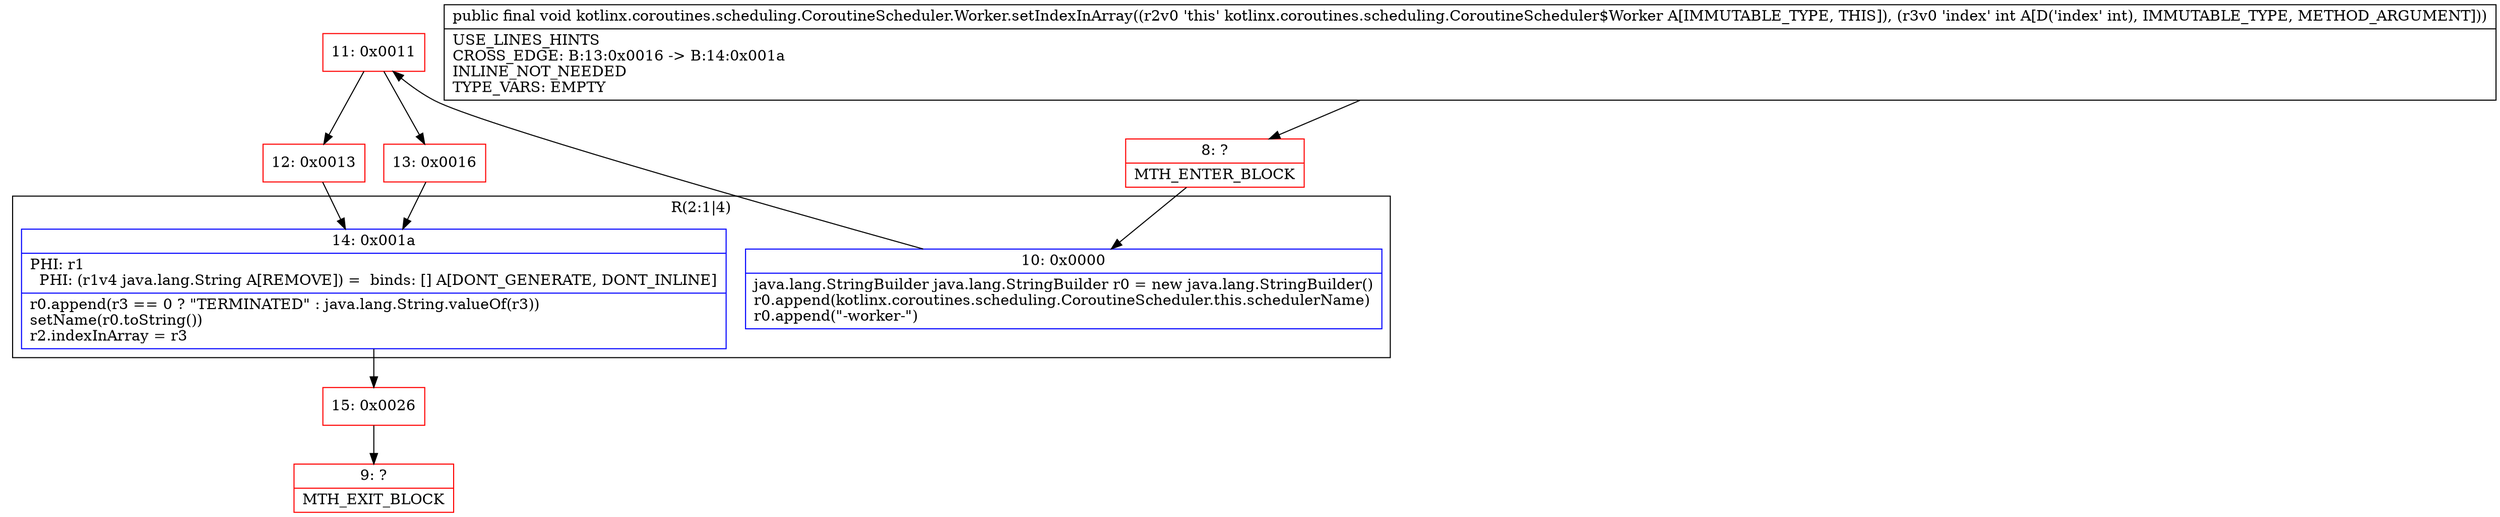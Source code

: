 digraph "CFG forkotlinx.coroutines.scheduling.CoroutineScheduler.Worker.setIndexInArray(I)V" {
subgraph cluster_Region_1814462942 {
label = "R(2:1|4)";
node [shape=record,color=blue];
Node_10 [shape=record,label="{10\:\ 0x0000|java.lang.StringBuilder java.lang.StringBuilder r0 = new java.lang.StringBuilder()\lr0.append(kotlinx.coroutines.scheduling.CoroutineScheduler.this.schedulerName)\lr0.append(\"\-worker\-\")\l}"];
Node_14 [shape=record,label="{14\:\ 0x001a|PHI: r1 \l  PHI: (r1v4 java.lang.String A[REMOVE]) =  binds: [] A[DONT_GENERATE, DONT_INLINE]\l|r0.append(r3 == 0 ? \"TERMINATED\" : java.lang.String.valueOf(r3))\lsetName(r0.toString())\lr2.indexInArray = r3\l}"];
}
Node_8 [shape=record,color=red,label="{8\:\ ?|MTH_ENTER_BLOCK\l}"];
Node_11 [shape=record,color=red,label="{11\:\ 0x0011}"];
Node_12 [shape=record,color=red,label="{12\:\ 0x0013}"];
Node_15 [shape=record,color=red,label="{15\:\ 0x0026}"];
Node_9 [shape=record,color=red,label="{9\:\ ?|MTH_EXIT_BLOCK\l}"];
Node_13 [shape=record,color=red,label="{13\:\ 0x0016}"];
MethodNode[shape=record,label="{public final void kotlinx.coroutines.scheduling.CoroutineScheduler.Worker.setIndexInArray((r2v0 'this' kotlinx.coroutines.scheduling.CoroutineScheduler$Worker A[IMMUTABLE_TYPE, THIS]), (r3v0 'index' int A[D('index' int), IMMUTABLE_TYPE, METHOD_ARGUMENT]))  | USE_LINES_HINTS\lCROSS_EDGE: B:13:0x0016 \-\> B:14:0x001a\lINLINE_NOT_NEEDED\lTYPE_VARS: EMPTY\l}"];
MethodNode -> Node_8;Node_10 -> Node_11;
Node_14 -> Node_15;
Node_8 -> Node_10;
Node_11 -> Node_12;
Node_11 -> Node_13;
Node_12 -> Node_14;
Node_15 -> Node_9;
Node_13 -> Node_14;
}

